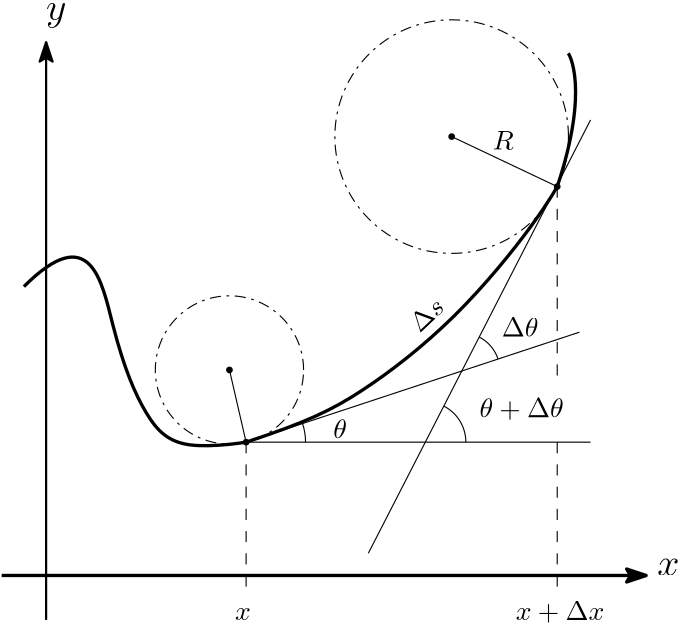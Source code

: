 <?xml version="1.0"?>
<!DOCTYPE ipe SYSTEM "ipe.dtd">
<ipe version="70206" creator="Ipe 7.2.7">
<info created="D:20200409115248" modified="D:20200412162138"/>
<ipestyle name="basic">
<symbol name="arrow/arc(spx)">
<path stroke="sym-stroke" fill="sym-stroke" pen="sym-pen">
0 0 m
-1 0.333 l
-1 -0.333 l
h
</path>
</symbol>
<symbol name="arrow/farc(spx)">
<path stroke="sym-stroke" fill="white" pen="sym-pen">
0 0 m
-1 0.333 l
-1 -0.333 l
h
</path>
</symbol>
<symbol name="arrow/ptarc(spx)">
<path stroke="sym-stroke" fill="sym-stroke" pen="sym-pen">
0 0 m
-1 0.333 l
-0.8 0 l
-1 -0.333 l
h
</path>
</symbol>
<symbol name="arrow/fptarc(spx)">
<path stroke="sym-stroke" fill="white" pen="sym-pen">
0 0 m
-1 0.333 l
-0.8 0 l
-1 -0.333 l
h
</path>
</symbol>
<symbol name="mark/circle(sx)" transformations="translations">
<path fill="sym-stroke">
0.6 0 0 0.6 0 0 e
0.4 0 0 0.4 0 0 e
</path>
</symbol>
<symbol name="mark/disk(sx)" transformations="translations">
<path fill="sym-stroke">
0.6 0 0 0.6 0 0 e
</path>
</symbol>
<symbol name="mark/fdisk(sfx)" transformations="translations">
<group>
<path fill="sym-fill">
0.5 0 0 0.5 0 0 e
</path>
<path fill="sym-stroke" fillrule="eofill">
0.6 0 0 0.6 0 0 e
0.4 0 0 0.4 0 0 e
</path>
</group>
</symbol>
<symbol name="mark/box(sx)" transformations="translations">
<path fill="sym-stroke" fillrule="eofill">
-0.6 -0.6 m
0.6 -0.6 l
0.6 0.6 l
-0.6 0.6 l
h
-0.4 -0.4 m
0.4 -0.4 l
0.4 0.4 l
-0.4 0.4 l
h
</path>
</symbol>
<symbol name="mark/square(sx)" transformations="translations">
<path fill="sym-stroke">
-0.6 -0.6 m
0.6 -0.6 l
0.6 0.6 l
-0.6 0.6 l
h
</path>
</symbol>
<symbol name="mark/fsquare(sfx)" transformations="translations">
<group>
<path fill="sym-fill">
-0.5 -0.5 m
0.5 -0.5 l
0.5 0.5 l
-0.5 0.5 l
h
</path>
<path fill="sym-stroke" fillrule="eofill">
-0.6 -0.6 m
0.6 -0.6 l
0.6 0.6 l
-0.6 0.6 l
h
-0.4 -0.4 m
0.4 -0.4 l
0.4 0.4 l
-0.4 0.4 l
h
</path>
</group>
</symbol>
<symbol name="mark/cross(sx)" transformations="translations">
<group>
<path fill="sym-stroke">
-0.43 -0.57 m
0.57 0.43 l
0.43 0.57 l
-0.57 -0.43 l
h
</path>
<path fill="sym-stroke">
-0.43 0.57 m
0.57 -0.43 l
0.43 -0.57 l
-0.57 0.43 l
h
</path>
</group>
</symbol>
<symbol name="arrow/fnormal(spx)">
<path stroke="sym-stroke" fill="white" pen="sym-pen">
0 0 m
-1 0.333 l
-1 -0.333 l
h
</path>
</symbol>
<symbol name="arrow/pointed(spx)">
<path stroke="sym-stroke" fill="sym-stroke" pen="sym-pen">
0 0 m
-1 0.333 l
-0.8 0 l
-1 -0.333 l
h
</path>
</symbol>
<symbol name="arrow/fpointed(spx)">
<path stroke="sym-stroke" fill="white" pen="sym-pen">
0 0 m
-1 0.333 l
-0.8 0 l
-1 -0.333 l
h
</path>
</symbol>
<symbol name="arrow/linear(spx)">
<path stroke="sym-stroke" pen="sym-pen">
-1 0.333 m
0 0 l
-1 -0.333 l
</path>
</symbol>
<symbol name="arrow/fdouble(spx)">
<path stroke="sym-stroke" fill="white" pen="sym-pen">
0 0 m
-1 0.333 l
-1 -0.333 l
h
-1 0 m
-2 0.333 l
-2 -0.333 l
h
</path>
</symbol>
<symbol name="arrow/double(spx)">
<path stroke="sym-stroke" fill="sym-stroke" pen="sym-pen">
0 0 m
-1 0.333 l
-1 -0.333 l
h
-1 0 m
-2 0.333 l
-2 -0.333 l
h
</path>
</symbol>
<pen name="heavier" value="0.8"/>
<pen name="fat" value="1.2"/>
<pen name="ultrafat" value="2"/>
<symbolsize name="large" value="5"/>
<symbolsize name="small" value="2"/>
<symbolsize name="tiny" value="1.1"/>
<arrowsize name="large" value="10"/>
<arrowsize name="small" value="5"/>
<arrowsize name="tiny" value="3"/>
<color name="red" value="1 0 0"/>
<color name="green" value="0 1 0"/>
<color name="blue" value="0 0 1"/>
<color name="yellow" value="1 1 0"/>
<color name="orange" value="1 0.647 0"/>
<color name="gold" value="1 0.843 0"/>
<color name="purple" value="0.627 0.125 0.941"/>
<color name="gray" value="0.745"/>
<color name="brown" value="0.647 0.165 0.165"/>
<color name="navy" value="0 0 0.502"/>
<color name="pink" value="1 0.753 0.796"/>
<color name="seagreen" value="0.18 0.545 0.341"/>
<color name="turquoise" value="0.251 0.878 0.816"/>
<color name="violet" value="0.933 0.51 0.933"/>
<color name="darkblue" value="0 0 0.545"/>
<color name="darkcyan" value="0 0.545 0.545"/>
<color name="darkgray" value="0.663"/>
<color name="darkgreen" value="0 0.392 0"/>
<color name="darkmagenta" value="0.545 0 0.545"/>
<color name="darkorange" value="1 0.549 0"/>
<color name="darkred" value="0.545 0 0"/>
<color name="lightblue" value="0.678 0.847 0.902"/>
<color name="lightcyan" value="0.878 1 1"/>
<color name="lightgray" value="0.827"/>
<color name="lightgreen" value="0.565 0.933 0.565"/>
<color name="lightyellow" value="1 1 0.878"/>
<dashstyle name="dashed" value="[4] 0"/>
<dashstyle name="dotted" value="[1 3] 0"/>
<dashstyle name="dash dotted" value="[4 2 1 2] 0"/>
<dashstyle name="dash dot dotted" value="[4 2 1 2 1 2] 0"/>
<textsize name="large" value="\large"/>
<textsize name="small" value="\small"/>
<textsize name="tiny" value="\tiny"/>
<textsize name="Large" value="\Large"/>
<textsize name="LARGE" value="\LARGE"/>
<textsize name="huge" value="\huge"/>
<textsize name="Huge" value="\Huge"/>
<textsize name="footnote" value="\footnotesize"/>
<textstyle name="center" begin="\begin{center}" end="\end{center}"/>
<textstyle name="itemize" begin="\begin{itemize}" end="\end{itemize}"/>
<textstyle name="item" begin="\begin{itemize}\item{}" end="\end{itemize}"/>
<gridsize name="4 pts" value="4"/>
<gridsize name="8 pts (~3 mm)" value="8"/>
<gridsize name="16 pts (~6 mm)" value="16"/>
<gridsize name="32 pts (~12 mm)" value="32"/>
<gridsize name="10 pts (~3.5 mm)" value="10"/>
<gridsize name="20 pts (~7 mm)" value="20"/>
<gridsize name="14 pts (~5 mm)" value="14"/>
<gridsize name="28 pts (~10 mm)" value="28"/>
<gridsize name="56 pts (~20 mm)" value="56"/>
<anglesize name="90 deg" value="90"/>
<anglesize name="60 deg" value="60"/>
<anglesize name="45 deg" value="45"/>
<anglesize name="30 deg" value="30"/>
<anglesize name="22.5 deg" value="22.5"/>
<opacity name="10%" value="0.1"/>
<opacity name="30%" value="0.3"/>
<opacity name="50%" value="0.5"/>
<opacity name="75%" value="0.75"/>
<tiling name="falling" angle="-60" step="4" width="1"/>
<tiling name="rising" angle="30" step="4" width="1"/>
</ipestyle>
<page>
<layer name="alpha"/>
<view layers="alpha" active="alpha"/>
<path layer="alpha" stroke="black" pen="heavier" arrow="ptarc/normal">
128 496 m
128 704 l
</path>
<path matrix="0.805556 0 0 1 21.7778 0" stroke="black" pen="fat" arrow="ptarc/normal">
112 512 m
400 512 l
</path>
<text transformations="translations" pos="128 712" stroke="black" type="label" width="7.364" height="6.176" depth="2.79" valign="baseline" size="Large" style="math">y</text>
<text matrix="1 0 0 1 -59.982 0" transformations="translations" pos="408 512" stroke="black" type="label" width="7.982" height="6.177" depth="0" valign="baseline" size="Large" style="math">x</text>
<text matrix="1 0 0 1 -72.6467 -6.57142" transformations="translations" pos="304 568" stroke="black" type="label" width="4.954" height="6.918" depth="0" valign="baseline" style="math">\theta</text>
<text matrix="1 0 0 1 -48 -3" transformations="translations" pos="332 572" stroke="black" type="label" width="30.386" height="6.919" depth="0.83" valign="baseline" style="math">\theta + \Delta \theta</text>
<text matrix="1 0 0 1 -44 6" transformations="translations" pos="336 592" stroke="black" type="label" width="13.256" height="6.918" depth="0" valign="baseline" style="math">\Delta \theta</text>
<text matrix="0.728703 0.684829 -0.684829 0.728703 452.094 -40.6393" transformations="rigid" pos="300 596" stroke="black" type="label" width="12.972" height="6.808" depth="0" valign="baseline" style="math">\Delta s</text>
<text matrix="1 0 0 1 24.718 81.192" transformations="translations" pos="264 584" stroke="black" type="label" width="7.641" height="6.808" depth="0" valign="baseline" style="math">R</text>
<path matrix="1 0 0 1 24 0" stroke="black">
176 560 m
300 560 l
</path>
<path matrix="2.5 0 0 1.5 -356 -308" stroke="black">
272 656 m
240 552 l
240 552 l
</path>
<path matrix="1.36364 0 0 0.825 -72.7273 101.3" stroke="black">
200 556 m
288 604 l
288 604 l
</path>
<path stroke="black" pen="fat">
120 616 m
144 640
152 596
164 568
176 556
200 560
200 560 c
</path>
<path stroke="black" pen="fat">
312 652 m
324 688
316 700
316 700 c
</path>
<use name="mark/disk(sx)" pos="200 560" size="small" stroke="black"/>
<use name="mark/disk(sx)" pos="312 652" size="small" stroke="black"/>
<path stroke="black" pen="fat">
200 560 m
221.997 567.259
240 576
276 604
306.368 641.618
312 652
312 652 c
</path>
<path stroke="black">
279.111 560 m
14.5981 0 0 14.5981 264.513 560 271.174 572.99 a
</path>
<path stroke="black">
290.693 589.929 m
13.7303 0 0 13.7303 277.654 585.626 283.92 597.843 a
</path>
<path stroke="black">
221.399 560 m
21.3987 0 0 21.3987 200 560 220.321 566.706 a
</path>
<path stroke="black" dash="dash dotted">
42.0476 0 0 42.0476 274 670 e
</path>
<path stroke="black" dash="dash dotted">
26.6833 0 0 26.6833 194 586 e
</path>
<use name="mark/disk(sx)" pos="194 586" size="small" stroke="black"/>
<use name="mark/disk(sx)" pos="274 670" size="small" stroke="black"/>
<path stroke="black">
194 586 m
200 560 l
</path>
<path stroke="black">
274 670 m
312 652 l
</path>
<path matrix="1 0 0 1.07692 0 -43.0769" stroke="black" dash="dashed">
200 560 m
200 508 l
200 508 l
</path>
<path stroke="black" dash="dashed">
312 652 m
312 580 l
</path>
<path matrix="1 0 0 1 0 -4" stroke="black" dash="dashed">
312 564 m
312 508 l
</path>
<text transformations="translations" pos="196 496" stroke="black" type="label" width="5.694" height="4.289" depth="0" valign="baseline" style="math">x</text>
<text matrix="1.47976 0 0 1 -158.686 0" transformations="translations" pos="308 496" stroke="black" type="label" width="31.867" height="6.808" depth="0.83" valign="baseline" style="math">x + \Delta x</text>
</page>
</ipe>
